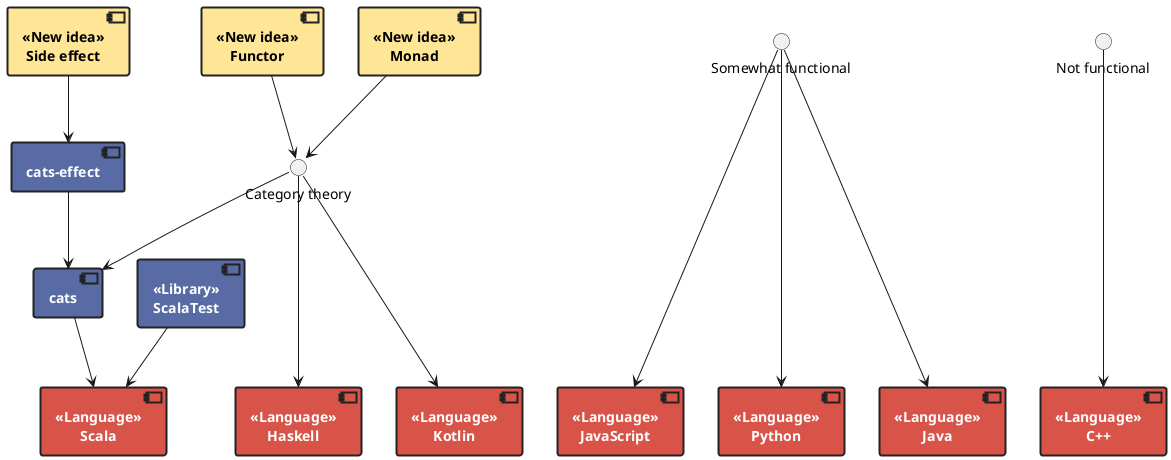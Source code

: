 @startuml

skinparam defaultTextAlignment center

skinparam component {
  fontStyle bold
  fontColor white
  backgroundColor #586ba4
  borderColor #222
  borderThickness 2
}

skinparam component<< New idea >> {
  fontColor black
  backgroundColor #ffe696
}

skinparam component<< Language >> {
  fontColor white
  backgroundColor #d95448
}

component scala as "Scala" << Language >>

component cats as "cats"

component cats_effect as "cats-effect"

cats_effect --> cats

component scalatest as "ScalaTest" << Library >>

cats --> scala
scalatest --> scala

component functor as "Functor" << New idea >>
component monad as "Monad" << New idea >>

component side_effect as "Side effect" << New idea >>
side_effect --> cats_effect

interface category_theory as "Category theory"

functor --> category_theory
monad --> category_theory

component haskell as "Haskell" << Language >>
component kotlin as "Kotlin" << Language >>

category_theory --> cats
category_theory ---> haskell
category_theory ---> kotlin

interface kinda_functional as "Somewhat functional"
component javascript as "JavaScript" << Language >>
component python as "Python" << Language >>
component java as "Java" << Language >>
kinda_functional ----> javascript
kinda_functional ----> python
kinda_functional ----> java

interface not_functional as "Not functional"
component cpp as "C++" << Language >>
not_functional ----> cpp

@enduml

